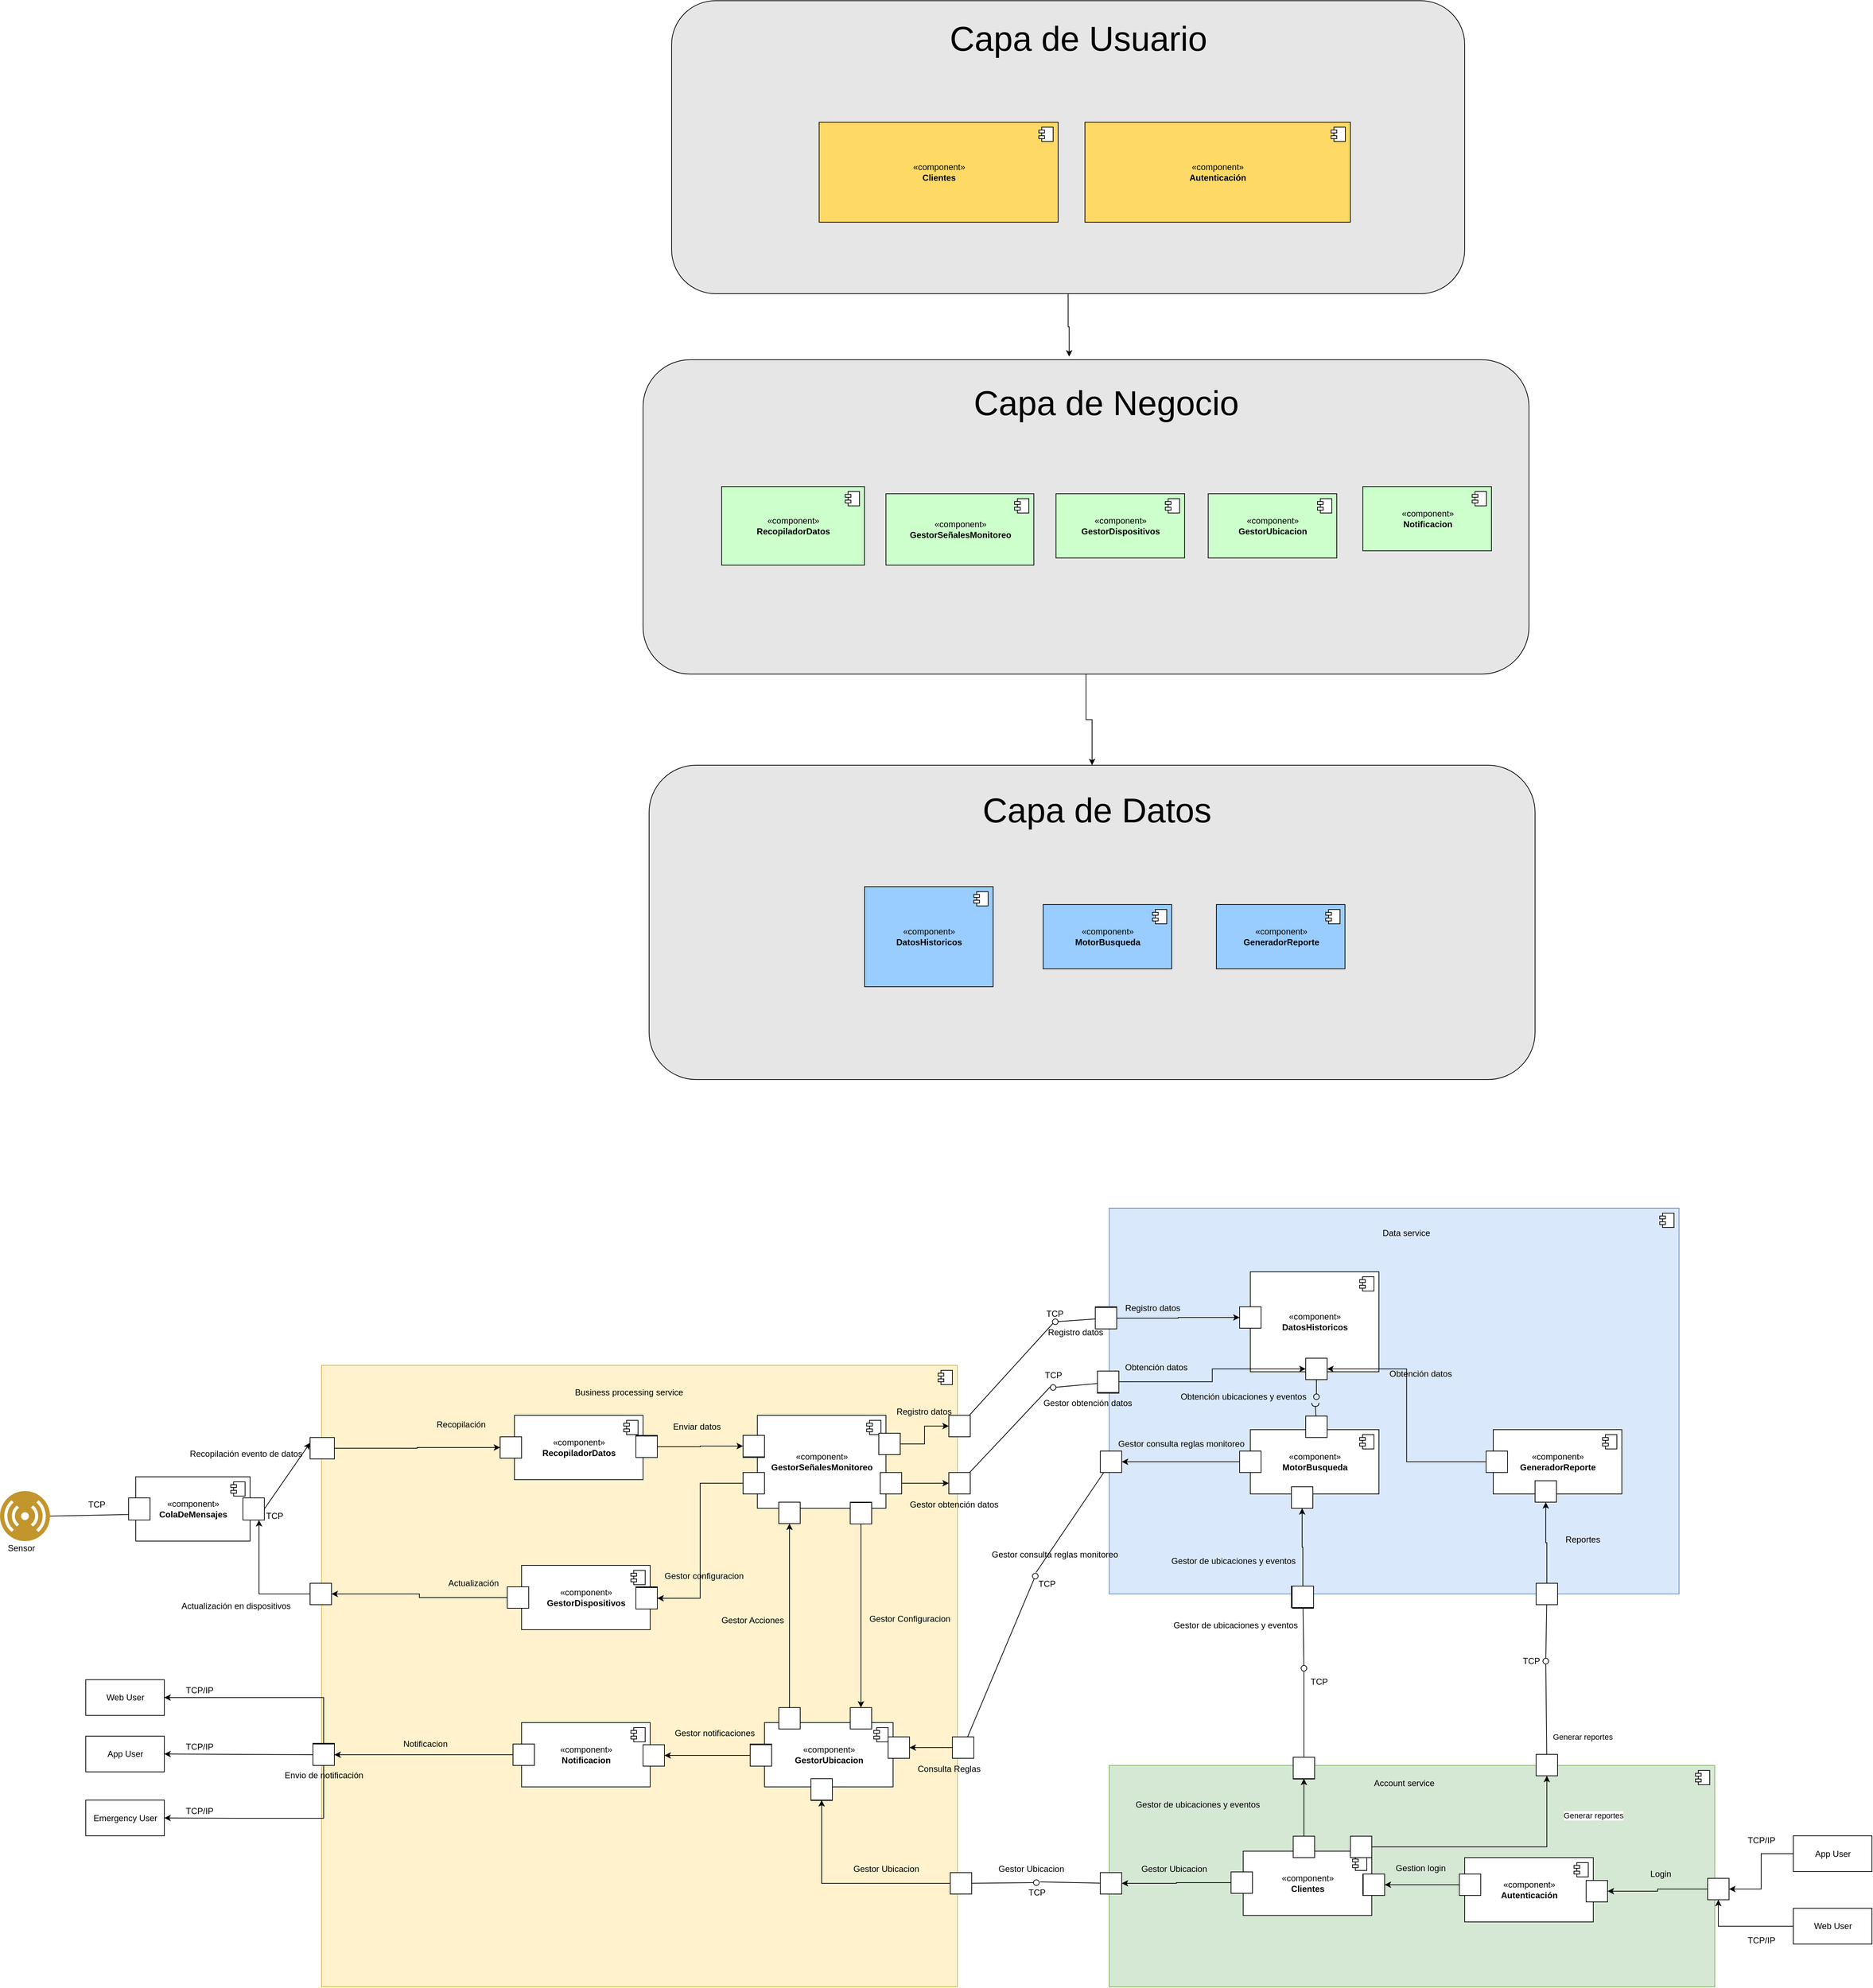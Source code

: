 <mxfile version="20.2.7" type="github"><diagram name="Page-1" id="5f0bae14-7c28-e335-631c-24af17079c00"><mxGraphModel dx="3708" dy="3966" grid="1" gridSize="10" guides="1" tooltips="1" connect="1" arrows="1" fold="1" page="1" pageScale="1" pageWidth="1100" pageHeight="850" background="none" math="0" shadow="0"><root><mxCell id="0"/><mxCell id="1" parent="0"/><mxCell id="_3enAfRf96Bm5nbUzgbu-139" value="" style="html=1;dropTarget=0;fillColor=#fff2cc;strokeColor=#d6b656;" parent="1" vertex="1"><mxGeometry x="-110" y="100" width="890" height="870" as="geometry"/></mxCell><mxCell id="_3enAfRf96Bm5nbUzgbu-140" value="" style="shape=module;jettyWidth=8;jettyHeight=4;" parent="_3enAfRf96Bm5nbUzgbu-139" vertex="1"><mxGeometry x="1" width="20" height="20" relative="1" as="geometry"><mxPoint x="-27" y="7" as="offset"/></mxGeometry></mxCell><mxCell id="_3enAfRf96Bm5nbUzgbu-137" value="" style="html=1;dropTarget=0;fillColor=#dae8fc;strokeColor=#6c8ebf;" parent="1" vertex="1"><mxGeometry x="992.5" y="-120" width="797.5" height="540" as="geometry"/></mxCell><mxCell id="_3enAfRf96Bm5nbUzgbu-138" value="" style="shape=module;jettyWidth=8;jettyHeight=4;" parent="_3enAfRf96Bm5nbUzgbu-137" vertex="1"><mxGeometry x="1" width="20" height="20" relative="1" as="geometry"><mxPoint x="-27" y="7" as="offset"/></mxGeometry></mxCell><mxCell id="_3enAfRf96Bm5nbUzgbu-135" value="" style="html=1;dropTarget=0;fillColor=#d5e8d4;strokeColor=#82b366;" parent="1" vertex="1"><mxGeometry x="992.5" y="660" width="847.5" height="310" as="geometry"/></mxCell><mxCell id="_3enAfRf96Bm5nbUzgbu-136" value="" style="shape=module;jettyWidth=8;jettyHeight=4;" parent="_3enAfRf96Bm5nbUzgbu-135" vertex="1"><mxGeometry x="1" width="20" height="20" relative="1" as="geometry"><mxPoint x="-27" y="7" as="offset"/></mxGeometry></mxCell><mxCell id="_3enAfRf96Bm5nbUzgbu-3" value="«component»&lt;br&gt;&lt;b&gt;RecopiladorDatos&lt;/b&gt;" style="html=1;dropTarget=0;" parent="1" vertex="1"><mxGeometry x="160" y="170" width="180" height="90" as="geometry"/></mxCell><mxCell id="_3enAfRf96Bm5nbUzgbu-4" value="" style="shape=module;jettyWidth=8;jettyHeight=4;" parent="_3enAfRf96Bm5nbUzgbu-3" vertex="1"><mxGeometry x="1" width="20" height="20" relative="1" as="geometry"><mxPoint x="-27" y="7" as="offset"/></mxGeometry></mxCell><mxCell id="_3enAfRf96Bm5nbUzgbu-13" value="«component»&lt;br&gt;&lt;b&gt;Clientes&lt;/b&gt;" style="html=1;dropTarget=0;" parent="1" vertex="1"><mxGeometry x="1180" y="780" width="180" height="90" as="geometry"/></mxCell><mxCell id="_3enAfRf96Bm5nbUzgbu-14" value="" style="shape=module;jettyWidth=8;jettyHeight=4;" parent="_3enAfRf96Bm5nbUzgbu-13" vertex="1"><mxGeometry x="1" width="20" height="20" relative="1" as="geometry"><mxPoint x="-27" y="7" as="offset"/></mxGeometry></mxCell><mxCell id="_3enAfRf96Bm5nbUzgbu-20" value="«component»&lt;br&gt;&lt;b&gt;GestorUbicacion&lt;br&gt;&lt;/b&gt;" style="html=1;dropTarget=0;" parent="1" vertex="1"><mxGeometry x="510" y="600" width="180" height="90" as="geometry"/></mxCell><mxCell id="_3enAfRf96Bm5nbUzgbu-21" value="" style="shape=module;jettyWidth=8;jettyHeight=4;" parent="_3enAfRf96Bm5nbUzgbu-20" vertex="1"><mxGeometry x="1" width="20" height="20" relative="1" as="geometry"><mxPoint x="-27" y="7" as="offset"/></mxGeometry></mxCell><mxCell id="_3enAfRf96Bm5nbUzgbu-51" value="" style="html=1;rounded=0;" parent="1" vertex="1"><mxGeometry x="140" y="200" width="30" height="30" as="geometry"/></mxCell><mxCell id="_3enAfRf96Bm5nbUzgbu-64" value="«component»&lt;br&gt;&lt;b&gt;Autenticación&lt;/b&gt;" style="html=1;dropTarget=0;" parent="1" vertex="1"><mxGeometry x="1490" y="789" width="180" height="90" as="geometry"/></mxCell><mxCell id="_3enAfRf96Bm5nbUzgbu-65" value="" style="shape=module;jettyWidth=8;jettyHeight=4;" parent="_3enAfRf96Bm5nbUzgbu-64" vertex="1"><mxGeometry x="1" width="20" height="20" relative="1" as="geometry"><mxPoint x="-27" y="7" as="offset"/></mxGeometry></mxCell><mxCell id="_3enAfRf96Bm5nbUzgbu-78" value="«component»&lt;br&gt;&lt;b&gt;Notificacion&lt;/b&gt;" style="html=1;dropTarget=0;" parent="1" vertex="1"><mxGeometry x="170" y="600" width="180" height="90" as="geometry"/></mxCell><mxCell id="_3enAfRf96Bm5nbUzgbu-79" value="" style="shape=module;jettyWidth=8;jettyHeight=4;" parent="_3enAfRf96Bm5nbUzgbu-78" vertex="1"><mxGeometry x="1" width="20" height="20" relative="1" as="geometry"><mxPoint x="-27" y="7" as="offset"/></mxGeometry></mxCell><mxCell id="_3enAfRf96Bm5nbUzgbu-84" value="«component»&lt;br&gt;&lt;b&gt;GestorSeñalesMonitoreo&lt;br&gt;&lt;/b&gt;" style="html=1;dropTarget=0;" parent="1" vertex="1"><mxGeometry x="500" y="170" width="180" height="130" as="geometry"/></mxCell><mxCell id="_3enAfRf96Bm5nbUzgbu-85" value="" style="shape=module;jettyWidth=8;jettyHeight=4;" parent="_3enAfRf96Bm5nbUzgbu-84" vertex="1"><mxGeometry x="1" width="20" height="20" relative="1" as="geometry"><mxPoint x="-27" y="7" as="offset"/></mxGeometry></mxCell><mxCell id="_3enAfRf96Bm5nbUzgbu-104" value="«component»&lt;br&gt;&lt;b&gt;GestorDispositivos&lt;/b&gt;" style="html=1;dropTarget=0;" parent="1" vertex="1"><mxGeometry x="170" y="380" width="180" height="90" as="geometry"/></mxCell><mxCell id="_3enAfRf96Bm5nbUzgbu-105" value="" style="shape=module;jettyWidth=8;jettyHeight=4;" parent="_3enAfRf96Bm5nbUzgbu-104" vertex="1"><mxGeometry x="1" width="20" height="20" relative="1" as="geometry"><mxPoint x="-27" y="7" as="offset"/></mxGeometry></mxCell><mxCell id="_3enAfRf96Bm5nbUzgbu-108" value="«component»&lt;br&gt;&lt;b&gt;MotorBusqueda&lt;/b&gt;" style="html=1;dropTarget=0;" parent="1" vertex="1"><mxGeometry x="1190" y="190" width="180" height="90" as="geometry"/></mxCell><mxCell id="_3enAfRf96Bm5nbUzgbu-109" value="" style="shape=module;jettyWidth=8;jettyHeight=4;" parent="_3enAfRf96Bm5nbUzgbu-108" vertex="1"><mxGeometry x="1" width="20" height="20" relative="1" as="geometry"><mxPoint x="-27" y="7" as="offset"/></mxGeometry></mxCell><mxCell id="_3enAfRf96Bm5nbUzgbu-118" value="«component»&lt;br&gt;&lt;b&gt;GeneradorReporte&lt;/b&gt;" style="html=1;dropTarget=0;" parent="1" vertex="1"><mxGeometry x="1530" y="190" width="180" height="90" as="geometry"/></mxCell><mxCell id="_3enAfRf96Bm5nbUzgbu-119" value="" style="shape=module;jettyWidth=8;jettyHeight=4;" parent="_3enAfRf96Bm5nbUzgbu-118" vertex="1"><mxGeometry x="1" width="20" height="20" relative="1" as="geometry"><mxPoint x="-27" y="7" as="offset"/></mxGeometry></mxCell><mxCell id="_3enAfRf96Bm5nbUzgbu-124" value="«component»&lt;br&gt;&lt;b&gt;DatosHistoricos&lt;br&gt;&lt;/b&gt;" style="html=1;dropTarget=0;" parent="1" vertex="1"><mxGeometry x="1190" y="-31" width="180" height="140" as="geometry"/></mxCell><mxCell id="_3enAfRf96Bm5nbUzgbu-125" value="" style="shape=module;jettyWidth=8;jettyHeight=4;" parent="_3enAfRf96Bm5nbUzgbu-124" vertex="1"><mxGeometry x="1" width="20" height="20" relative="1" as="geometry"><mxPoint x="-27" y="7" as="offset"/></mxGeometry></mxCell><mxCell id="_3enAfRf96Bm5nbUzgbu-201" value="" style="html=1;rounded=0;direction=east;flipV=0;" parent="1" vertex="1"><mxGeometry x="480" y="199" width="30" height="30" as="geometry"/></mxCell><mxCell id="_3enAfRf96Bm5nbUzgbu-207" value="" style="html=1;rounded=0;" parent="1" vertex="1"><mxGeometry x="330" y="198" width="30" height="30" as="geometry"/></mxCell><mxCell id="_3enAfRf96Bm5nbUzgbu-210" value="Enviar datos" style="text;html=1;align=center;verticalAlign=middle;resizable=0;points=[];autosize=1;strokeColor=none;fillColor=none;" parent="1" vertex="1"><mxGeometry x="370" y="171" width="90" height="30" as="geometry"/></mxCell><mxCell id="_3enAfRf96Bm5nbUzgbu-211" value="" style="html=1;rounded=0;" parent="1" vertex="1"><mxGeometry x="330" y="410" width="30" height="30" as="geometry"/></mxCell><mxCell id="_3enAfRf96Bm5nbUzgbu-214" value="Gestor configuracion" style="text;html=1;align=center;verticalAlign=middle;resizable=0;points=[];autosize=1;strokeColor=none;fillColor=none;" parent="1" vertex="1"><mxGeometry x="355" y="380" width="140" height="30" as="geometry"/></mxCell><mxCell id="_3enAfRf96Bm5nbUzgbu-216" value="" style="html=1;rounded=0;" parent="1" vertex="1"><mxGeometry x="340" y="631" width="30" height="30" as="geometry"/></mxCell><mxCell id="_3enAfRf96Bm5nbUzgbu-222" value="" style="html=1;rounded=0;" parent="1" vertex="1"><mxGeometry x="490" y="630" width="30" height="30" as="geometry"/></mxCell><mxCell id="_3enAfRf96Bm5nbUzgbu-225" value="Gestor notificaciones" style="text;html=1;align=center;verticalAlign=middle;resizable=0;points=[];autosize=1;strokeColor=none;fillColor=none;" parent="1" vertex="1"><mxGeometry x="370" y="600" width="140" height="30" as="geometry"/></mxCell><mxCell id="Oq8nC_Cm_WS5WITI_CBQ-44" style="edgeStyle=orthogonalEdgeStyle;rounded=0;orthogonalLoop=1;jettySize=auto;html=1;entryX=1;entryY=0.5;entryDx=0;entryDy=0;" parent="1" source="_3enAfRf96Bm5nbUzgbu-226" target="_3enAfRf96Bm5nbUzgbu-582" edge="1"><mxGeometry relative="1" as="geometry"/></mxCell><mxCell id="_3enAfRf96Bm5nbUzgbu-226" value="" style="html=1;rounded=0;" parent="1" vertex="1"><mxGeometry x="150" y="410" width="30" height="30" as="geometry"/></mxCell><mxCell id="Oq8nC_Cm_WS5WITI_CBQ-46" style="edgeStyle=orthogonalEdgeStyle;rounded=0;orthogonalLoop=1;jettySize=auto;html=1;entryX=1;entryY=0.5;entryDx=0;entryDy=0;" parent="1" source="_3enAfRf96Bm5nbUzgbu-229" target="_3enAfRf96Bm5nbUzgbu-608" edge="1"><mxGeometry relative="1" as="geometry"/></mxCell><mxCell id="_3enAfRf96Bm5nbUzgbu-229" value="" style="html=1;rounded=0;" parent="1" vertex="1"><mxGeometry x="158" y="630" width="30" height="30" as="geometry"/></mxCell><mxCell id="_3enAfRf96Bm5nbUzgbu-238" value="" style="html=1;rounded=0;" parent="1" vertex="1"><mxGeometry x="530" y="579" width="30" height="30" as="geometry"/></mxCell><mxCell id="_3enAfRf96Bm5nbUzgbu-247" value="" style="html=1;rounded=0;" parent="1" vertex="1"><mxGeometry x="530" y="291.5" width="30" height="30" as="geometry"/></mxCell><mxCell id="_3enAfRf96Bm5nbUzgbu-251" value="Gestor Acciones" style="text;html=1;align=center;verticalAlign=middle;resizable=0;points=[];autosize=1;strokeColor=none;fillColor=none;" parent="1" vertex="1"><mxGeometry x="437.5" y="442" width="110" height="30" as="geometry"/></mxCell><mxCell id="_3enAfRf96Bm5nbUzgbu-255" value="" style="html=1;rounded=0;direction=east;flipV=0;" parent="1" vertex="1"><mxGeometry x="630" y="291.5" width="30" height="30" as="geometry"/></mxCell><mxCell id="_3enAfRf96Bm5nbUzgbu-261" value="" style="html=1;rounded=0;" parent="1" vertex="1"><mxGeometry x="630" y="579" width="30" height="30" as="geometry"/></mxCell><mxCell id="_3enAfRf96Bm5nbUzgbu-264" value="Gestor Configuracion" style="text;html=1;align=center;verticalAlign=middle;resizable=0;points=[];autosize=1;strokeColor=none;fillColor=none;" parent="1" vertex="1"><mxGeometry x="643" y="440" width="140" height="30" as="geometry"/></mxCell><mxCell id="_3enAfRf96Bm5nbUzgbu-265" value="" style="html=1;rounded=0;direction=east;flipV=0;" parent="1" vertex="1"><mxGeometry x="480" y="250" width="30" height="30" as="geometry"/></mxCell><mxCell id="_3enAfRf96Bm5nbUzgbu-270" value="" style="html=1;rounded=0;" parent="1" vertex="1"><mxGeometry x="980" y="810" width="30" height="30" as="geometry"/></mxCell><mxCell id="_3enAfRf96Bm5nbUzgbu-280" value="" style="html=1;rounded=0;direction=east;flipV=0;" parent="1" vertex="1"><mxGeometry x="770" y="810" width="30" height="30" as="geometry"/></mxCell><mxCell id="_3enAfRf96Bm5nbUzgbu-284" value="Gestor Ubicacion" style="text;html=1;align=center;verticalAlign=middle;resizable=0;points=[];autosize=1;strokeColor=none;fillColor=none;" parent="1" vertex="1"><mxGeometry x="822.5" y="790" width="120" height="30" as="geometry"/></mxCell><mxCell id="_3enAfRf96Bm5nbUzgbu-285" value="" style="html=1;rounded=0;direction=east;flipV=0;" parent="1" vertex="1"><mxGeometry x="575" y="679" width="30" height="30" as="geometry"/></mxCell><mxCell id="_3enAfRf96Bm5nbUzgbu-291" value="Gestor Ubicacion" style="text;html=1;align=center;verticalAlign=middle;resizable=0;points=[];autosize=1;strokeColor=none;fillColor=none;" parent="1" vertex="1"><mxGeometry x="620" y="790" width="120" height="30" as="geometry"/></mxCell><mxCell id="_3enAfRf96Bm5nbUzgbu-299" value="Gestor Ubicacion" style="text;html=1;align=center;verticalAlign=middle;resizable=0;points=[];autosize=1;strokeColor=none;fillColor=none;" parent="1" vertex="1"><mxGeometry x="1022.5" y="790" width="120" height="30" as="geometry"/></mxCell><mxCell id="_3enAfRf96Bm5nbUzgbu-318" value="" style="html=1;rounded=0;" parent="1" vertex="1"><mxGeometry x="1347.5" y="812" width="30" height="30" as="geometry"/></mxCell><mxCell id="_3enAfRf96Bm5nbUzgbu-321" value="Gestion login" style="text;html=1;align=center;verticalAlign=middle;resizable=0;points=[];autosize=1;strokeColor=none;fillColor=none;" parent="1" vertex="1"><mxGeometry x="1382.5" y="789" width="90" height="30" as="geometry"/></mxCell><mxCell id="_3enAfRf96Bm5nbUzgbu-323" value="" style="html=1;rounded=0;" parent="1" vertex="1"><mxGeometry x="1250" y="648.5" width="30" height="30" as="geometry"/></mxCell><mxCell id="_3enAfRf96Bm5nbUzgbu-329" value="" style="html=1;rounded=0;direction=east;flipV=0;" parent="1" vertex="1"><mxGeometry x="1248.5" y="409" width="30" height="30" as="geometry"/></mxCell><mxCell id="_3enAfRf96Bm5nbUzgbu-332" value="Gestor de ubicaciones y eventos" style="text;html=1;align=center;verticalAlign=middle;resizable=0;points=[];autosize=1;strokeColor=none;fillColor=none;" parent="1" vertex="1"><mxGeometry x="1069" y="449" width="200" height="30" as="geometry"/></mxCell><mxCell id="_3enAfRf96Bm5nbUzgbu-336" value="" style="html=1;rounded=0;direction=east;flipV=0;" parent="1" vertex="1"><mxGeometry x="1250" y="649" width="30" height="30" as="geometry"/></mxCell><mxCell id="_3enAfRf96Bm5nbUzgbu-339" value="" style="html=1;rounded=0;" parent="1" vertex="1"><mxGeometry x="1250" y="759" width="30" height="30" as="geometry"/></mxCell><mxCell id="_3enAfRf96Bm5nbUzgbu-342" value="Gestor de ubicaciones y eventos" style="text;html=1;align=center;verticalAlign=middle;resizable=0;points=[];autosize=1;strokeColor=none;fillColor=none;" parent="1" vertex="1"><mxGeometry x="1015.5" y="700" width="200" height="30" as="geometry"/></mxCell><mxCell id="_3enAfRf96Bm5nbUzgbu-344" value="" style="html=1;rounded=0;direction=east;flipV=0;" parent="1" vertex="1"><mxGeometry x="1247.5" y="270" width="30" height="30" as="geometry"/></mxCell><mxCell id="_3enAfRf96Bm5nbUzgbu-347" value="" style="html=1;rounded=0;" parent="1" vertex="1"><mxGeometry x="1247.5" y="409" width="30" height="30" as="geometry"/></mxCell><mxCell id="_3enAfRf96Bm5nbUzgbu-350" value="Gestor de ubicaciones y eventos" style="text;html=1;align=center;verticalAlign=middle;resizable=0;points=[];autosize=1;strokeColor=none;fillColor=none;" parent="1" vertex="1"><mxGeometry x="1066" y="359" width="200" height="30" as="geometry"/></mxCell><mxCell id="_3enAfRf96Bm5nbUzgbu-351" value="Gestor consulta reglas monitoreo" style="text;html=1;align=center;verticalAlign=middle;resizable=0;points=[];autosize=1;strokeColor=none;fillColor=none;" parent="1" vertex="1"><mxGeometry x="992.5" y="195" width="200" height="30" as="geometry"/></mxCell><mxCell id="Oq8nC_Cm_WS5WITI_CBQ-82" style="edgeStyle=orthogonalEdgeStyle;rounded=0;orthogonalLoop=1;jettySize=auto;html=1;entryX=1;entryY=0.5;entryDx=0;entryDy=0;" parent="1" source="_3enAfRf96Bm5nbUzgbu-352" target="_3enAfRf96Bm5nbUzgbu-362" edge="1"><mxGeometry relative="1" as="geometry"/></mxCell><mxCell id="_3enAfRf96Bm5nbUzgbu-352" value="" style="html=1;rounded=0;direction=east;flipV=0;" parent="1" vertex="1"><mxGeometry x="1175" y="220" width="30" height="30" as="geometry"/></mxCell><mxCell id="_3enAfRf96Bm5nbUzgbu-355" value="" style="html=1;rounded=0;" parent="1" vertex="1"><mxGeometry x="980" y="220" width="30" height="30" as="geometry"/></mxCell><mxCell id="_3enAfRf96Bm5nbUzgbu-359" value="" style="html=1;rounded=0;" parent="1" vertex="1"><mxGeometry x="773" y="620" width="30" height="30" as="geometry"/></mxCell><mxCell id="_3enAfRf96Bm5nbUzgbu-360" value="" style="endArrow=none;html=1;rounded=0;align=center;verticalAlign=top;endFill=0;labelBackgroundColor=none;endSize=2;" parent="1" source="_3enAfRf96Bm5nbUzgbu-359" target="_3enAfRf96Bm5nbUzgbu-361" edge="1"><mxGeometry relative="1" as="geometry"/></mxCell><mxCell id="_3enAfRf96Bm5nbUzgbu-361" value="" style="ellipse;html=1;fontSize=11;align=center;fillColor=none;points=[];aspect=fixed;resizable=0;verticalAlign=bottom;labelPosition=center;verticalLabelPosition=top;flipH=1;" parent="1" vertex="1"><mxGeometry x="885" y="391" width="8" height="8" as="geometry"/></mxCell><mxCell id="_3enAfRf96Bm5nbUzgbu-362" value="" style="html=1;rounded=0;direction=east;flipV=0;" parent="1" vertex="1"><mxGeometry x="980" y="220" width="30" height="30" as="geometry"/></mxCell><mxCell id="_3enAfRf96Bm5nbUzgbu-363" value="" style="endArrow=none;html=1;rounded=0;align=center;verticalAlign=top;endFill=0;labelBackgroundColor=none;endSize=2;" parent="1" source="_3enAfRf96Bm5nbUzgbu-362" edge="1"><mxGeometry relative="1" as="geometry"><mxPoint x="890" y="390" as="targetPoint"/></mxGeometry></mxCell><mxCell id="_3enAfRf96Bm5nbUzgbu-365" value="Gestor consulta reglas monitoreo" style="text;html=1;align=center;verticalAlign=middle;resizable=0;points=[];autosize=1;strokeColor=none;fillColor=none;" parent="1" vertex="1"><mxGeometry x="815.5" y="350" width="200" height="30" as="geometry"/></mxCell><mxCell id="_3enAfRf96Bm5nbUzgbu-366" value="" style="html=1;rounded=0;" parent="1" vertex="1"><mxGeometry x="683" y="620" width="30" height="30" as="geometry"/></mxCell><mxCell id="Oq8nC_Cm_WS5WITI_CBQ-83" style="edgeStyle=orthogonalEdgeStyle;rounded=0;orthogonalLoop=1;jettySize=auto;html=1;entryX=1;entryY=0.5;entryDx=0;entryDy=0;" parent="1" source="_3enAfRf96Bm5nbUzgbu-369" target="_3enAfRf96Bm5nbUzgbu-366" edge="1"><mxGeometry relative="1" as="geometry"/></mxCell><mxCell id="_3enAfRf96Bm5nbUzgbu-369" value="" style="html=1;rounded=0;direction=east;flipV=0;" parent="1" vertex="1"><mxGeometry x="773" y="620" width="30" height="30" as="geometry"/></mxCell><mxCell id="_3enAfRf96Bm5nbUzgbu-372" value="Consulta Reglas" style="text;html=1;align=center;verticalAlign=middle;resizable=0;points=[];autosize=1;strokeColor=none;fillColor=none;" parent="1" vertex="1"><mxGeometry x="713" y="650" width="110" height="30" as="geometry"/></mxCell><mxCell id="_3enAfRf96Bm5nbUzgbu-374" value="" style="html=1;rounded=0;direction=east;flipV=0;" parent="1" vertex="1"><mxGeometry x="1175" y="18" width="30" height="30" as="geometry"/></mxCell><mxCell id="_3enAfRf96Bm5nbUzgbu-377" value="" style="html=1;rounded=0;" parent="1" vertex="1"><mxGeometry x="973" y="18" width="30" height="30" as="geometry"/></mxCell><mxCell id="_3enAfRf96Bm5nbUzgbu-383" value="" style="html=1;rounded=0;direction=east;flipV=0;" parent="1" vertex="1"><mxGeometry x="973" y="19" width="30" height="30" as="geometry"/></mxCell><mxCell id="_3enAfRf96Bm5nbUzgbu-395" value="" style="html=1;rounded=0;" parent="1" vertex="1"><mxGeometry x="768" y="250" width="30" height="30" as="geometry"/></mxCell><mxCell id="_3enAfRf96Bm5nbUzgbu-396" value="" style="html=1;rounded=0;" parent="1" vertex="1"><mxGeometry x="672" y="250" width="30" height="30" as="geometry"/></mxCell><mxCell id="_3enAfRf96Bm5nbUzgbu-399" value="" style="html=1;rounded=0;direction=east;flipV=0;" parent="1" vertex="1"><mxGeometry x="768" y="250" width="30" height="30" as="geometry"/></mxCell><mxCell id="_3enAfRf96Bm5nbUzgbu-404" value="" style="html=1;rounded=0;direction=east;flipV=0;" parent="1" vertex="1"><mxGeometry x="976" y="108" width="30" height="30" as="geometry"/></mxCell><mxCell id="_3enAfRf96Bm5nbUzgbu-408" value="" style="html=1;rounded=0;" parent="1" vertex="1"><mxGeometry x="768" y="250" width="30" height="30" as="geometry"/></mxCell><mxCell id="_3enAfRf96Bm5nbUzgbu-411" value="" style="html=1;rounded=0;" parent="1" vertex="1"><mxGeometry x="976" y="109" width="30" height="30" as="geometry"/></mxCell><mxCell id="_3enAfRf96Bm5nbUzgbu-414" value="" style="html=1;rounded=0;direction=east;flipV=0;" parent="1" vertex="1"><mxGeometry x="1267.5" y="90" width="30" height="30" as="geometry"/></mxCell><mxCell id="_3enAfRf96Bm5nbUzgbu-418" value="Registro datos" style="text;html=1;align=center;verticalAlign=middle;resizable=0;points=[];autosize=1;strokeColor=none;fillColor=none;" parent="1" vertex="1"><mxGeometry x="1003" y="5" width="100" height="30" as="geometry"/></mxCell><mxCell id="_3enAfRf96Bm5nbUzgbu-419" value="Registro datos" style="text;html=1;align=center;verticalAlign=middle;resizable=0;points=[];autosize=1;strokeColor=none;fillColor=none;" parent="1" vertex="1"><mxGeometry x="894.5" y="39" width="100" height="30" as="geometry"/></mxCell><mxCell id="_3enAfRf96Bm5nbUzgbu-420" value="Registro datos" style="text;html=1;align=center;verticalAlign=middle;resizable=0;points=[];autosize=1;strokeColor=none;fillColor=none;" parent="1" vertex="1"><mxGeometry x="683" y="150" width="100" height="30" as="geometry"/></mxCell><mxCell id="_3enAfRf96Bm5nbUzgbu-421" value="Gestor obtención datos" style="text;html=1;align=center;verticalAlign=middle;resizable=0;points=[];autosize=1;strokeColor=none;fillColor=none;" parent="1" vertex="1"><mxGeometry x="886.5" y="138" width="150" height="30" as="geometry"/></mxCell><mxCell id="_3enAfRf96Bm5nbUzgbu-422" value="Obtención datos" style="text;html=1;align=center;verticalAlign=middle;resizable=0;points=[];autosize=1;strokeColor=none;fillColor=none;" parent="1" vertex="1"><mxGeometry x="1003" y="88" width="110" height="30" as="geometry"/></mxCell><mxCell id="_3enAfRf96Bm5nbUzgbu-423" value="Gestor obtención datos" style="text;html=1;align=center;verticalAlign=middle;resizable=0;points=[];autosize=1;strokeColor=none;fillColor=none;" parent="1" vertex="1"><mxGeometry x="700" y="280" width="150" height="30" as="geometry"/></mxCell><mxCell id="_3enAfRf96Bm5nbUzgbu-426" value="" style="html=1;rounded=0;" parent="1" vertex="1"><mxGeometry x="1267.5" y="90" width="30" height="30" as="geometry"/></mxCell><mxCell id="Oq8nC_Cm_WS5WITI_CBQ-90" style="edgeStyle=orthogonalEdgeStyle;rounded=0;orthogonalLoop=1;jettySize=auto;html=1;entryX=1;entryY=0.5;entryDx=0;entryDy=0;" parent="1" source="_3enAfRf96Bm5nbUzgbu-429" target="DgBIEgoMz3yJBFawCDEr-4" edge="1"><mxGeometry relative="1" as="geometry"/></mxCell><mxCell id="_3enAfRf96Bm5nbUzgbu-429" value="" style="html=1;rounded=0;" parent="1" vertex="1"><mxGeometry x="1520" y="220" width="30" height="30" as="geometry"/></mxCell><mxCell id="_3enAfRf96Bm5nbUzgbu-432" value="Obtención datos" style="text;html=1;align=center;verticalAlign=middle;resizable=0;points=[];autosize=1;strokeColor=none;fillColor=none;" parent="1" vertex="1"><mxGeometry x="1372.5" y="97" width="110" height="30" as="geometry"/></mxCell><mxCell id="_3enAfRf96Bm5nbUzgbu-433" value="Generar reportes" style="edgeLabel;html=1;align=center;verticalAlign=middle;resizable=0;points=[];" parent="1" vertex="1" connectable="0"><mxGeometry x="1655" y="620" as="geometry"/></mxCell><mxCell id="Oq8nC_Cm_WS5WITI_CBQ-87" style="edgeStyle=orthogonalEdgeStyle;rounded=0;orthogonalLoop=1;jettySize=auto;html=1;" parent="1" source="_3enAfRf96Bm5nbUzgbu-440" target="_3enAfRf96Bm5nbUzgbu-452" edge="1"><mxGeometry relative="1" as="geometry"/></mxCell><mxCell id="_3enAfRf96Bm5nbUzgbu-440" value="" style="html=1;rounded=0;" parent="1" vertex="1"><mxGeometry x="672" y="250" width="30" height="30" as="geometry"/></mxCell><mxCell id="_3enAfRf96Bm5nbUzgbu-443" value="" style="html=1;rounded=0;" parent="1" vertex="1"><mxGeometry x="768" y="250" width="30" height="30" as="geometry"/></mxCell><mxCell id="Oq8nC_Cm_WS5WITI_CBQ-86" style="edgeStyle=orthogonalEdgeStyle;rounded=0;orthogonalLoop=1;jettySize=auto;html=1;" parent="1" source="_3enAfRf96Bm5nbUzgbu-446" target="_3enAfRf96Bm5nbUzgbu-455" edge="1"><mxGeometry relative="1" as="geometry"/></mxCell><mxCell id="_3enAfRf96Bm5nbUzgbu-446" value="" style="html=1;rounded=0;" parent="1" vertex="1"><mxGeometry x="670" y="195" width="30" height="30" as="geometry"/></mxCell><mxCell id="_3enAfRf96Bm5nbUzgbu-449" value="" style="html=1;rounded=0;" parent="1" vertex="1"><mxGeometry x="768" y="170" width="30" height="30" as="geometry"/></mxCell><mxCell id="_3enAfRf96Bm5nbUzgbu-452" value="" style="html=1;rounded=0;" parent="1" vertex="1"><mxGeometry x="768" y="250" width="30" height="30" as="geometry"/></mxCell><mxCell id="_3enAfRf96Bm5nbUzgbu-453" value="" style="endArrow=none;html=1;rounded=0;align=center;verticalAlign=top;endFill=0;labelBackgroundColor=none;endSize=2;entryX=1;entryY=0.375;entryDx=0;entryDy=0;entryPerimeter=0;" parent="1" source="_3enAfRf96Bm5nbUzgbu-452" target="_3enAfRf96Bm5nbUzgbu-460" edge="1"><mxGeometry relative="1" as="geometry"><mxPoint x="900" y="134.782" as="targetPoint"/></mxGeometry></mxCell><mxCell id="_3enAfRf96Bm5nbUzgbu-455" value="" style="html=1;rounded=0;" parent="1" vertex="1"><mxGeometry x="768" y="170" width="30" height="30" as="geometry"/></mxCell><mxCell id="_3enAfRf96Bm5nbUzgbu-456" value="" style="endArrow=none;html=1;rounded=0;align=center;verticalAlign=top;endFill=0;labelBackgroundColor=none;endSize=2;entryX=0.875;entryY=0.751;entryDx=0;entryDy=0;entryPerimeter=0;" parent="1" source="_3enAfRf96Bm5nbUzgbu-455" target="_3enAfRf96Bm5nbUzgbu-463" edge="1"><mxGeometry relative="1" as="geometry"><mxPoint x="905" y="41.932" as="targetPoint"/></mxGeometry></mxCell><mxCell id="_3enAfRf96Bm5nbUzgbu-458" value="" style="html=1;rounded=0;" parent="1" vertex="1"><mxGeometry x="976" y="109" width="30" height="30" as="geometry"/></mxCell><mxCell id="_3enAfRf96Bm5nbUzgbu-459" value="" style="endArrow=none;html=1;rounded=0;align=center;verticalAlign=top;endFill=0;labelBackgroundColor=none;endSize=2;" parent="1" source="_3enAfRf96Bm5nbUzgbu-458" target="_3enAfRf96Bm5nbUzgbu-460" edge="1"><mxGeometry relative="1" as="geometry"/></mxCell><mxCell id="_3enAfRf96Bm5nbUzgbu-460" value="" style="ellipse;html=1;fontSize=11;align=center;fillColor=none;points=[];aspect=fixed;resizable=0;verticalAlign=bottom;labelPosition=center;verticalLabelPosition=top;flipH=1;" parent="1" vertex="1"><mxGeometry x="910" y="127" width="8" height="8" as="geometry"/></mxCell><mxCell id="_3enAfRf96Bm5nbUzgbu-461" value="" style="html=1;rounded=0;" parent="1" vertex="1"><mxGeometry x="973" y="19" width="30" height="30" as="geometry"/></mxCell><mxCell id="_3enAfRf96Bm5nbUzgbu-462" value="" style="endArrow=none;html=1;rounded=0;align=center;verticalAlign=top;endFill=0;labelBackgroundColor=none;endSize=2;" parent="1" source="_3enAfRf96Bm5nbUzgbu-461" target="_3enAfRf96Bm5nbUzgbu-463" edge="1"><mxGeometry relative="1" as="geometry"/></mxCell><mxCell id="_3enAfRf96Bm5nbUzgbu-463" value="" style="ellipse;html=1;fontSize=11;align=center;fillColor=none;points=[];aspect=fixed;resizable=0;verticalAlign=bottom;labelPosition=center;verticalLabelPosition=top;flipH=1;" parent="1" vertex="1"><mxGeometry x="913" y="35" width="8" height="8" as="geometry"/></mxCell><mxCell id="Oq8nC_Cm_WS5WITI_CBQ-89" style="edgeStyle=orthogonalEdgeStyle;rounded=0;orthogonalLoop=1;jettySize=auto;html=1;entryX=0;entryY=0.5;entryDx=0;entryDy=0;" parent="1" source="_3enAfRf96Bm5nbUzgbu-466" target="_3enAfRf96Bm5nbUzgbu-472" edge="1"><mxGeometry relative="1" as="geometry"/></mxCell><mxCell id="_3enAfRf96Bm5nbUzgbu-466" value="" style="html=1;rounded=0;" parent="1" vertex="1"><mxGeometry x="973" y="19" width="30" height="30" as="geometry"/></mxCell><mxCell id="Oq8nC_Cm_WS5WITI_CBQ-88" style="edgeStyle=orthogonalEdgeStyle;rounded=0;orthogonalLoop=1;jettySize=auto;html=1;" parent="1" source="_3enAfRf96Bm5nbUzgbu-469" target="DgBIEgoMz3yJBFawCDEr-4" edge="1"><mxGeometry relative="1" as="geometry"/></mxCell><mxCell id="_3enAfRf96Bm5nbUzgbu-469" value="" style="html=1;rounded=0;" parent="1" vertex="1"><mxGeometry x="976" y="108" width="30" height="30" as="geometry"/></mxCell><mxCell id="_3enAfRf96Bm5nbUzgbu-472" value="" style="html=1;rounded=0;" parent="1" vertex="1"><mxGeometry x="1175" y="18" width="30" height="30" as="geometry"/></mxCell><mxCell id="_3enAfRf96Bm5nbUzgbu-475" value="" style="html=1;rounded=0;" parent="1" vertex="1"><mxGeometry x="1267.5" y="90" width="30" height="30" as="geometry"/></mxCell><mxCell id="Oq8nC_Cm_WS5WITI_CBQ-91" style="edgeStyle=orthogonalEdgeStyle;rounded=0;orthogonalLoop=1;jettySize=auto;html=1;entryX=1;entryY=0.5;entryDx=0;entryDy=0;" parent="1" source="_3enAfRf96Bm5nbUzgbu-478" target="_3enAfRf96Bm5nbUzgbu-487" edge="1"><mxGeometry relative="1" as="geometry"/></mxCell><mxCell id="_3enAfRf96Bm5nbUzgbu-478" value="" style="html=1;rounded=0;direction=east;flipV=0;" parent="1" vertex="1"><mxGeometry x="1163" y="809" width="30" height="30" as="geometry"/></mxCell><mxCell id="_3enAfRf96Bm5nbUzgbu-481" value="" style="html=1;rounded=0;" parent="1" vertex="1"><mxGeometry x="980" y="810" width="30" height="30" as="geometry"/></mxCell><mxCell id="_3enAfRf96Bm5nbUzgbu-484" value="" style="html=1;rounded=0;" parent="1" vertex="1"><mxGeometry x="770" y="810" width="30" height="30" as="geometry"/></mxCell><mxCell id="_3enAfRf96Bm5nbUzgbu-485" value="" style="endArrow=none;html=1;rounded=0;align=center;verticalAlign=top;endFill=0;labelBackgroundColor=none;endSize=2;" parent="1" source="_3enAfRf96Bm5nbUzgbu-484" target="_3enAfRf96Bm5nbUzgbu-486" edge="1"><mxGeometry relative="1" as="geometry"/></mxCell><mxCell id="_3enAfRf96Bm5nbUzgbu-486" value="" style="ellipse;html=1;fontSize=11;align=center;fillColor=none;points=[];aspect=fixed;resizable=0;verticalAlign=bottom;labelPosition=center;verticalLabelPosition=top;flipH=1;" parent="1" vertex="1"><mxGeometry x="886.5" y="820" width="8" height="8" as="geometry"/></mxCell><mxCell id="_3enAfRf96Bm5nbUzgbu-487" value="" style="html=1;rounded=0;direction=east;flipV=0;" parent="1" vertex="1"><mxGeometry x="980" y="810" width="30" height="30" as="geometry"/></mxCell><mxCell id="_3enAfRf96Bm5nbUzgbu-488" value="" style="endArrow=none;html=1;rounded=0;align=center;verticalAlign=top;endFill=0;labelBackgroundColor=none;endSize=2;entryX=0.612;entryY=1.1;entryDx=0;entryDy=0;entryPerimeter=0;" parent="1" source="_3enAfRf96Bm5nbUzgbu-487" target="_3enAfRf96Bm5nbUzgbu-284" edge="1"><mxGeometry relative="1" as="geometry"><mxPoint x="886.5" y="826.955" as="targetPoint"/></mxGeometry></mxCell><mxCell id="Oq8nC_Cm_WS5WITI_CBQ-77" style="edgeStyle=orthogonalEdgeStyle;rounded=0;orthogonalLoop=1;jettySize=auto;html=1;entryX=0.5;entryY=1;entryDx=0;entryDy=0;" parent="1" source="_3enAfRf96Bm5nbUzgbu-490" target="_3enAfRf96Bm5nbUzgbu-493" edge="1"><mxGeometry relative="1" as="geometry"/></mxCell><mxCell id="_3enAfRf96Bm5nbUzgbu-490" value="" style="html=1;rounded=0;direction=east;flipV=0;" parent="1" vertex="1"><mxGeometry x="770" y="810" width="30" height="30" as="geometry"/></mxCell><mxCell id="_3enAfRf96Bm5nbUzgbu-493" value="" style="html=1;rounded=0;" parent="1" vertex="1"><mxGeometry x="575" y="678.5" width="30" height="30" as="geometry"/></mxCell><mxCell id="Oq8nC_Cm_WS5WITI_CBQ-78" style="edgeStyle=orthogonalEdgeStyle;rounded=0;orthogonalLoop=1;jettySize=auto;html=1;entryX=0.5;entryY=1;entryDx=0;entryDy=0;" parent="1" source="_3enAfRf96Bm5nbUzgbu-496" target="_3enAfRf96Bm5nbUzgbu-508" edge="1"><mxGeometry relative="1" as="geometry"/></mxCell><mxCell id="_3enAfRf96Bm5nbUzgbu-496" value="" style="html=1;rounded=0;" parent="1" vertex="1"><mxGeometry x="1250" y="759" width="30" height="30" as="geometry"/></mxCell><mxCell id="_3enAfRf96Bm5nbUzgbu-499" value="" style="html=1;rounded=0;" parent="1" vertex="1"><mxGeometry x="1250" y="648.5" width="30" height="30" as="geometry"/></mxCell><mxCell id="_3enAfRf96Bm5nbUzgbu-502" value="" style="html=1;rounded=0;" parent="1" vertex="1"><mxGeometry x="1248.5" y="410" width="30" height="30" as="geometry"/></mxCell><mxCell id="_3enAfRf96Bm5nbUzgbu-503" value="" style="endArrow=none;html=1;rounded=0;align=center;verticalAlign=top;endFill=0;labelBackgroundColor=none;endSize=2;" parent="1" source="_3enAfRf96Bm5nbUzgbu-502" target="_3enAfRf96Bm5nbUzgbu-504" edge="1"><mxGeometry relative="1" as="geometry"/></mxCell><mxCell id="_3enAfRf96Bm5nbUzgbu-504" value="" style="ellipse;html=1;fontSize=11;align=center;fillColor=none;points=[];aspect=fixed;resizable=0;verticalAlign=bottom;labelPosition=center;verticalLabelPosition=top;flipH=1;" parent="1" vertex="1"><mxGeometry x="1261" y="520" width="8" height="8" as="geometry"/></mxCell><mxCell id="_3enAfRf96Bm5nbUzgbu-508" value="" style="html=1;rounded=0;" parent="1" vertex="1"><mxGeometry x="1250" y="648.5" width="30" height="30" as="geometry"/></mxCell><mxCell id="_3enAfRf96Bm5nbUzgbu-509" value="" style="endArrow=none;html=1;rounded=0;align=center;verticalAlign=top;endFill=0;labelBackgroundColor=none;endSize=2;" parent="1" source="_3enAfRf96Bm5nbUzgbu-508" target="_3enAfRf96Bm5nbUzgbu-504" edge="1"><mxGeometry relative="1" as="geometry"><mxPoint x="1265" y="537.5" as="targetPoint"/></mxGeometry></mxCell><mxCell id="Oq8nC_Cm_WS5WITI_CBQ-81" style="edgeStyle=orthogonalEdgeStyle;rounded=0;orthogonalLoop=1;jettySize=auto;html=1;entryX=0.5;entryY=1;entryDx=0;entryDy=0;" parent="1" source="_3enAfRf96Bm5nbUzgbu-511" target="_3enAfRf96Bm5nbUzgbu-514" edge="1"><mxGeometry relative="1" as="geometry"/></mxCell><mxCell id="_3enAfRf96Bm5nbUzgbu-511" value="" style="html=1;rounded=0;" parent="1" vertex="1"><mxGeometry x="1248.5" y="409" width="30" height="30" as="geometry"/></mxCell><mxCell id="_3enAfRf96Bm5nbUzgbu-514" value="" style="html=1;rounded=0;" parent="1" vertex="1"><mxGeometry x="1247.5" y="270" width="30" height="30" as="geometry"/></mxCell><mxCell id="_3enAfRf96Bm5nbUzgbu-517" value="" style="html=1;rounded=0;" parent="1" vertex="1"><mxGeometry x="1347.5" y="812" width="30" height="30" as="geometry"/></mxCell><mxCell id="_3enAfRf96Bm5nbUzgbu-520" value="" style="html=1;rounded=0;" parent="1" vertex="1"><mxGeometry x="1482.5" y="812" width="30" height="30" as="geometry"/></mxCell><mxCell id="_3enAfRf96Bm5nbUzgbu-523" value="" style="html=1;rounded=0;direction=east;flipV=0;" parent="1" vertex="1"><mxGeometry x="530" y="291.5" width="30" height="30" as="geometry"/></mxCell><mxCell id="Oq8nC_Cm_WS5WITI_CBQ-75" style="edgeStyle=orthogonalEdgeStyle;rounded=0;orthogonalLoop=1;jettySize=auto;html=1;" parent="1" source="_3enAfRf96Bm5nbUzgbu-526" target="_3enAfRf96Bm5nbUzgbu-523" edge="1"><mxGeometry relative="1" as="geometry"/></mxCell><mxCell id="_3enAfRf96Bm5nbUzgbu-526" value="" style="html=1;rounded=0;" parent="1" vertex="1"><mxGeometry x="530" y="579" width="30" height="30" as="geometry"/></mxCell><mxCell id="_3enAfRf96Bm5nbUzgbu-532" value="" style="html=1;rounded=0;" parent="1" vertex="1"><mxGeometry x="630" y="579" width="30" height="30" as="geometry"/></mxCell><mxCell id="Oq8nC_Cm_WS5WITI_CBQ-76" style="edgeStyle=orthogonalEdgeStyle;rounded=0;orthogonalLoop=1;jettySize=auto;html=1;" parent="1" source="_3enAfRf96Bm5nbUzgbu-535" target="_3enAfRf96Bm5nbUzgbu-532" edge="1"><mxGeometry relative="1" as="geometry"/></mxCell><mxCell id="_3enAfRf96Bm5nbUzgbu-535" value="" style="html=1;rounded=0;" parent="1" vertex="1"><mxGeometry x="630" y="292" width="30" height="30" as="geometry"/></mxCell><mxCell id="Oq8nC_Cm_WS5WITI_CBQ-74" style="edgeStyle=orthogonalEdgeStyle;rounded=0;orthogonalLoop=1;jettySize=auto;html=1;entryX=1;entryY=0.5;entryDx=0;entryDy=0;" parent="1" source="_3enAfRf96Bm5nbUzgbu-538" target="_3enAfRf96Bm5nbUzgbu-541" edge="1"><mxGeometry relative="1" as="geometry"/></mxCell><mxCell id="_3enAfRf96Bm5nbUzgbu-538" value="" style="html=1;rounded=0;direction=east;flipV=0;" parent="1" vertex="1"><mxGeometry x="490" y="631" width="30" height="30" as="geometry"/></mxCell><mxCell id="_3enAfRf96Bm5nbUzgbu-541" value="" style="html=1;rounded=0;" parent="1" vertex="1"><mxGeometry x="340" y="631" width="30" height="30" as="geometry"/></mxCell><mxCell id="Oq8nC_Cm_WS5WITI_CBQ-73" style="edgeStyle=orthogonalEdgeStyle;rounded=0;orthogonalLoop=1;jettySize=auto;html=1;entryX=1;entryY=0.5;entryDx=0;entryDy=0;" parent="1" source="_3enAfRf96Bm5nbUzgbu-544" target="_3enAfRf96Bm5nbUzgbu-547" edge="1"><mxGeometry relative="1" as="geometry"/></mxCell><mxCell id="_3enAfRf96Bm5nbUzgbu-544" value="" style="html=1;rounded=0;direction=east;flipV=0;" parent="1" vertex="1"><mxGeometry x="480" y="250" width="30" height="30" as="geometry"/></mxCell><mxCell id="_3enAfRf96Bm5nbUzgbu-547" value="" style="html=1;rounded=0;" parent="1" vertex="1"><mxGeometry x="330" y="411" width="30" height="30" as="geometry"/></mxCell><mxCell id="Oq8nC_Cm_WS5WITI_CBQ-43" style="edgeStyle=orthogonalEdgeStyle;rounded=0;orthogonalLoop=1;jettySize=auto;html=1;" parent="1" source="_3enAfRf96Bm5nbUzgbu-550" target="_3enAfRf96Bm5nbUzgbu-553" edge="1"><mxGeometry relative="1" as="geometry"/></mxCell><mxCell id="_3enAfRf96Bm5nbUzgbu-550" value="" style="html=1;rounded=0;" parent="1" vertex="1"><mxGeometry x="330" y="199" width="30" height="30" as="geometry"/></mxCell><mxCell id="_3enAfRf96Bm5nbUzgbu-553" value="" style="html=1;rounded=0;" parent="1" vertex="1"><mxGeometry x="480" y="198" width="30" height="30" as="geometry"/></mxCell><mxCell id="_3enAfRf96Bm5nbUzgbu-556" value="" style="html=1;rounded=0;" parent="1" vertex="1"><mxGeometry x="1590" y="644.5" width="30" height="30" as="geometry"/></mxCell><mxCell id="_3enAfRf96Bm5nbUzgbu-557" value="" style="endArrow=none;html=1;rounded=0;align=center;verticalAlign=top;endFill=0;labelBackgroundColor=none;endSize=2;" parent="1" source="_3enAfRf96Bm5nbUzgbu-556" target="Oq8nC_Cm_WS5WITI_CBQ-35" edge="1"><mxGeometry relative="1" as="geometry"><mxPoint x="1603.528" y="527.5" as="targetPoint"/></mxGeometry></mxCell><mxCell id="_3enAfRf96Bm5nbUzgbu-559" value="" style="html=1;rounded=0;" parent="1" vertex="1"><mxGeometry x="1590" y="405" width="30" height="30" as="geometry"/></mxCell><mxCell id="_3enAfRf96Bm5nbUzgbu-560" value="" style="endArrow=none;html=1;rounded=0;align=center;verticalAlign=top;endFill=0;labelBackgroundColor=none;endSize=2;startArrow=none;" parent="1" source="Oq8nC_Cm_WS5WITI_CBQ-35" edge="1"><mxGeometry relative="1" as="geometry"><mxPoint x="1605" y="510" as="targetPoint"/></mxGeometry></mxCell><mxCell id="_3enAfRf96Bm5nbUzgbu-562" value="" style="html=1;rounded=0;" parent="1" vertex="1"><mxGeometry x="1588.5" y="261.5" width="30" height="30" as="geometry"/></mxCell><mxCell id="Oq8nC_Cm_WS5WITI_CBQ-80" style="edgeStyle=orthogonalEdgeStyle;rounded=0;orthogonalLoop=1;jettySize=auto;html=1;entryX=0.5;entryY=1;entryDx=0;entryDy=0;" parent="1" source="_3enAfRf96Bm5nbUzgbu-565" target="_3enAfRf96Bm5nbUzgbu-562" edge="1"><mxGeometry relative="1" as="geometry"/></mxCell><mxCell id="_3enAfRf96Bm5nbUzgbu-565" value="" style="html=1;rounded=0;" parent="1" vertex="1"><mxGeometry x="1590" y="405" width="30" height="30" as="geometry"/></mxCell><mxCell id="Oq8nC_Cm_WS5WITI_CBQ-79" style="edgeStyle=orthogonalEdgeStyle;rounded=0;orthogonalLoop=1;jettySize=auto;html=1;entryX=0.5;entryY=1;entryDx=0;entryDy=0;" parent="1" source="_3enAfRf96Bm5nbUzgbu-568" target="_3enAfRf96Bm5nbUzgbu-571" edge="1"><mxGeometry relative="1" as="geometry"/></mxCell><mxCell id="_3enAfRf96Bm5nbUzgbu-568" value="" style="html=1;rounded=0;" parent="1" vertex="1"><mxGeometry x="1330" y="759" width="30" height="30" as="geometry"/></mxCell><mxCell id="_3enAfRf96Bm5nbUzgbu-571" value="" style="html=1;rounded=0;" parent="1" vertex="1"><mxGeometry x="1590" y="644.5" width="30" height="30" as="geometry"/></mxCell><mxCell id="_3enAfRf96Bm5nbUzgbu-574" value="Generar reportes" style="edgeLabel;html=1;align=center;verticalAlign=middle;resizable=0;points=[];" parent="1" vertex="1" connectable="0"><mxGeometry x="1670" y="730" as="geometry"/></mxCell><mxCell id="_3enAfRf96Bm5nbUzgbu-575" value="Reportes" style="text;html=1;align=center;verticalAlign=middle;resizable=0;points=[];autosize=1;strokeColor=none;fillColor=none;" parent="1" vertex="1"><mxGeometry x="1620" y="329" width="70" height="30" as="geometry"/></mxCell><mxCell id="Oq8nC_Cm_WS5WITI_CBQ-97" style="edgeStyle=orthogonalEdgeStyle;rounded=0;orthogonalLoop=1;jettySize=auto;html=1;entryX=1;entryY=0.5;entryDx=0;entryDy=0;" parent="1" source="_3enAfRf96Bm5nbUzgbu-576" target="_3enAfRf96Bm5nbUzgbu-579" edge="1"><mxGeometry relative="1" as="geometry"/></mxCell><mxCell id="_3enAfRf96Bm5nbUzgbu-576" value="" style="html=1;rounded=0;direction=east;flipV=0;" parent="1" vertex="1"><mxGeometry x="1482.5" y="812" width="30" height="30" as="geometry"/></mxCell><mxCell id="_3enAfRf96Bm5nbUzgbu-579" value="" style="html=1;rounded=0;" parent="1" vertex="1"><mxGeometry x="1348" y="812" width="30" height="30" as="geometry"/></mxCell><mxCell id="Oq8nC_Cm_WS5WITI_CBQ-45" style="edgeStyle=orthogonalEdgeStyle;rounded=0;orthogonalLoop=1;jettySize=auto;html=1;entryX=0.75;entryY=1;entryDx=0;entryDy=0;" parent="1" source="_3enAfRf96Bm5nbUzgbu-582" target="Oq8nC_Cm_WS5WITI_CBQ-8" edge="1"><mxGeometry relative="1" as="geometry"/></mxCell><mxCell id="_3enAfRf96Bm5nbUzgbu-582" value="" style="fontStyle=0;labelPosition=right;verticalLabelPosition=middle;align=left;verticalAlign=middle;spacingLeft=2;" parent="1" vertex="1"><mxGeometry x="-126" y="405" width="30" height="30" as="geometry"/></mxCell><mxCell id="Oq8nC_Cm_WS5WITI_CBQ-42" style="edgeStyle=orthogonalEdgeStyle;rounded=0;orthogonalLoop=1;jettySize=auto;html=1;" parent="1" source="_3enAfRf96Bm5nbUzgbu-591" target="_3enAfRf96Bm5nbUzgbu-51" edge="1"><mxGeometry relative="1" as="geometry"/></mxCell><mxCell id="_3enAfRf96Bm5nbUzgbu-591" value="" style="fontStyle=0;labelPosition=right;verticalLabelPosition=middle;align=left;verticalAlign=middle;spacingLeft=2;" parent="1" vertex="1"><mxGeometry x="-126" y="201" width="34" height="30" as="geometry"/></mxCell><mxCell id="_3enAfRf96Bm5nbUzgbu-592" value="" style="fontStyle=0;labelPosition=right;verticalLabelPosition=middle;align=left;verticalAlign=middle;spacingLeft=2;" parent="1" vertex="1"><mxGeometry x="-122" y="629" width="30" height="30" as="geometry"/></mxCell><mxCell id="_3enAfRf96Bm5nbUzgbu-593" value="" style="fontStyle=0;labelPosition=right;verticalLabelPosition=middle;align=left;verticalAlign=middle;spacingLeft=2;" parent="1" vertex="1"><mxGeometry x="1830" y="818" width="30" height="30" as="geometry"/></mxCell><mxCell id="_3enAfRf96Bm5nbUzgbu-594" value="" style="html=1;rounded=0;" parent="1" vertex="1"><mxGeometry x="1660" y="821" width="30" height="30" as="geometry"/></mxCell><mxCell id="Oq8nC_Cm_WS5WITI_CBQ-49" style="edgeStyle=orthogonalEdgeStyle;rounded=0;orthogonalLoop=1;jettySize=auto;html=1;entryX=1;entryY=0.5;entryDx=0;entryDy=0;" parent="1" source="_3enAfRf96Bm5nbUzgbu-608" target="Oq8nC_Cm_WS5WITI_CBQ-63" edge="1"><mxGeometry relative="1" as="geometry"><mxPoint x="-310" y="680" as="targetPoint"/><Array as="points"><mxPoint x="-107" y="565"/></Array></mxGeometry></mxCell><mxCell id="Oq8nC_Cm_WS5WITI_CBQ-69" style="edgeStyle=orthogonalEdgeStyle;rounded=0;orthogonalLoop=1;jettySize=auto;html=1;entryX=1;entryY=0.5;entryDx=0;entryDy=0;" parent="1" source="_3enAfRf96Bm5nbUzgbu-608" target="Oq8nC_Cm_WS5WITI_CBQ-68" edge="1"><mxGeometry relative="1" as="geometry"><Array as="points"><mxPoint x="-107" y="734"/><mxPoint x="-226" y="734"/></Array></mxGeometry></mxCell><mxCell id="_3enAfRf96Bm5nbUzgbu-608" value="" style="html=1;rounded=0;" parent="1" vertex="1"><mxGeometry x="-122" y="630" width="30" height="30" as="geometry"/></mxCell><mxCell id="Oq8nC_Cm_WS5WITI_CBQ-96" style="edgeStyle=orthogonalEdgeStyle;rounded=0;orthogonalLoop=1;jettySize=auto;html=1;entryX=1;entryY=0.5;entryDx=0;entryDy=0;" parent="1" source="_3enAfRf96Bm5nbUzgbu-611" target="_3enAfRf96Bm5nbUzgbu-594" edge="1"><mxGeometry relative="1" as="geometry"/></mxCell><mxCell id="_3enAfRf96Bm5nbUzgbu-611" value="" style="html=1;rounded=0;" parent="1" vertex="1"><mxGeometry x="1830" y="818" width="30" height="30" as="geometry"/></mxCell><mxCell id="_3enAfRf96Bm5nbUzgbu-614" value="Login" style="text;html=1;align=center;verticalAlign=middle;resizable=0;points=[];autosize=1;strokeColor=none;fillColor=none;" parent="1" vertex="1"><mxGeometry x="1739" y="797" width="50" height="30" as="geometry"/></mxCell><mxCell id="_3enAfRf96Bm5nbUzgbu-616" value="Notificacion" style="text;html=1;align=center;verticalAlign=middle;resizable=0;points=[];autosize=1;strokeColor=none;fillColor=none;" parent="1" vertex="1"><mxGeometry x="-10" y="614.5" width="90" height="30" as="geometry"/></mxCell><mxCell id="_3enAfRf96Bm5nbUzgbu-617" value="Actualización&amp;nbsp;" style="text;html=1;align=center;verticalAlign=middle;resizable=0;points=[];autosize=1;strokeColor=none;fillColor=none;" parent="1" vertex="1"><mxGeometry x="54" y="390" width="100" height="30" as="geometry"/></mxCell><mxCell id="_3enAfRf96Bm5nbUzgbu-618" value="Recopilación" style="text;html=1;align=center;verticalAlign=middle;resizable=0;points=[];autosize=1;strokeColor=none;fillColor=none;" parent="1" vertex="1"><mxGeometry x="40" y="168" width="90" height="30" as="geometry"/></mxCell><mxCell id="_3enAfRf96Bm5nbUzgbu-619" value="Recopilación evento de datos" style="text;html=1;align=center;verticalAlign=middle;resizable=0;points=[];autosize=1;strokeColor=none;fillColor=none;" parent="1" vertex="1"><mxGeometry x="-306" y="209" width="180" height="30" as="geometry"/></mxCell><mxCell id="_3enAfRf96Bm5nbUzgbu-620" value="Actualización en dispositivos" style="text;html=1;align=center;verticalAlign=middle;resizable=0;points=[];autosize=1;strokeColor=none;fillColor=none;" parent="1" vertex="1"><mxGeometry x="-320" y="422" width="180" height="30" as="geometry"/></mxCell><mxCell id="_3enAfRf96Bm5nbUzgbu-621" value="Envio de notificación" style="text;html=1;align=center;verticalAlign=middle;resizable=0;points=[];autosize=1;strokeColor=none;fillColor=none;" parent="1" vertex="1"><mxGeometry x="-172" y="659" width="130" height="30" as="geometry"/></mxCell><mxCell id="_3enAfRf96Bm5nbUzgbu-626" value="Business processing service" style="text;html=1;align=center;verticalAlign=middle;resizable=0;points=[];autosize=1;strokeColor=none;fillColor=none;" parent="1" vertex="1"><mxGeometry x="230" y="122.5" width="180" height="30" as="geometry"/></mxCell><mxCell id="_3enAfRf96Bm5nbUzgbu-627" value="Account service" style="text;html=1;align=center;verticalAlign=middle;resizable=0;points=[];autosize=1;strokeColor=none;fillColor=none;" parent="1" vertex="1"><mxGeometry x="1350" y="670" width="110" height="30" as="geometry"/></mxCell><mxCell id="_3enAfRf96Bm5nbUzgbu-628" value="Data service" style="text;html=1;align=center;verticalAlign=middle;resizable=0;points=[];autosize=1;strokeColor=none;fillColor=none;" parent="1" vertex="1"><mxGeometry x="1363" y="-100" width="90" height="30" as="geometry"/></mxCell><mxCell id="DgBIEgoMz3yJBFawCDEr-1" value="" style="html=1;rounded=0;" parent="1" vertex="1"><mxGeometry x="1267.5" y="171" width="30" height="30" as="geometry"/></mxCell><mxCell id="DgBIEgoMz3yJBFawCDEr-2" value="" style="endArrow=none;html=1;rounded=0;align=center;verticalAlign=top;endFill=0;labelBackgroundColor=none;endSize=2;" parent="1" source="DgBIEgoMz3yJBFawCDEr-1" target="DgBIEgoMz3yJBFawCDEr-3" edge="1"><mxGeometry relative="1" as="geometry"/></mxCell><mxCell id="DgBIEgoMz3yJBFawCDEr-3" value="" style="shape=requiredInterface;html=1;fontSize=11;align=center;fillColor=none;points=[];aspect=fixed;resizable=0;verticalAlign=bottom;labelPosition=center;verticalLabelPosition=top;flipH=1;rotation=0;direction=south;" parent="1" vertex="1"><mxGeometry x="1276" y="152.5" width="10" height="5" as="geometry"/></mxCell><mxCell id="DgBIEgoMz3yJBFawCDEr-4" value="" style="html=1;rounded=0;" parent="1" vertex="1"><mxGeometry x="1267.5" y="90" width="30" height="30" as="geometry"/></mxCell><mxCell id="DgBIEgoMz3yJBFawCDEr-5" value="" style="endArrow=none;html=1;rounded=0;align=center;verticalAlign=top;endFill=0;labelBackgroundColor=none;endSize=2;" parent="1" source="DgBIEgoMz3yJBFawCDEr-4" target="DgBIEgoMz3yJBFawCDEr-6" edge="1"><mxGeometry relative="1" as="geometry"/></mxCell><mxCell id="DgBIEgoMz3yJBFawCDEr-6" value="" style="ellipse;html=1;fontSize=11;align=center;fillColor=none;points=[];aspect=fixed;resizable=0;verticalAlign=bottom;labelPosition=center;verticalLabelPosition=top;flipH=1;" parent="1" vertex="1"><mxGeometry x="1278.5" y="140" width="8" height="8" as="geometry"/></mxCell><mxCell id="DgBIEgoMz3yJBFawCDEr-7" value="Obtención ubicaciones y eventos" style="text;html=1;align=center;verticalAlign=middle;resizable=0;points=[];autosize=1;strokeColor=none;fillColor=none;" parent="1" vertex="1"><mxGeometry x="1080" y="129" width="200" height="30" as="geometry"/></mxCell><mxCell id="Oq8nC_Cm_WS5WITI_CBQ-2" value="" style="aspect=fixed;perimeter=ellipsePerimeter;html=1;align=center;shadow=0;dashed=0;fontColor=#4277BB;labelBackgroundColor=#ffffff;fontSize=12;spacingTop=3;image;image=img/lib/ibm/users/sensor.svg;" parent="1" vertex="1"><mxGeometry x="-560" y="276" width="70" height="70" as="geometry"/></mxCell><mxCell id="Oq8nC_Cm_WS5WITI_CBQ-6" value="«component»&lt;br&gt;&lt;b&gt;ColaDeMensajes&lt;/b&gt;" style="html=1;dropTarget=0;" parent="1" vertex="1"><mxGeometry x="-370" y="256" width="160" height="90" as="geometry"/></mxCell><mxCell id="Oq8nC_Cm_WS5WITI_CBQ-7" value="" style="shape=module;jettyWidth=8;jettyHeight=4;" parent="Oq8nC_Cm_WS5WITI_CBQ-6" vertex="1"><mxGeometry x="1" width="20" height="20" relative="1" as="geometry"><mxPoint x="-27" y="7" as="offset"/></mxGeometry></mxCell><mxCell id="Oq8nC_Cm_WS5WITI_CBQ-8" value="" style="html=1;rounded=0;" parent="1" vertex="1"><mxGeometry x="-220" y="285.5" width="30" height="31" as="geometry"/></mxCell><mxCell id="Oq8nC_Cm_WS5WITI_CBQ-12" value="TCP" style="text;html=1;align=center;verticalAlign=middle;resizable=0;points=[];autosize=1;strokeColor=none;fillColor=none;" parent="1" vertex="1"><mxGeometry x="-450" y="280" width="50" height="30" as="geometry"/></mxCell><mxCell id="Oq8nC_Cm_WS5WITI_CBQ-13" value="TCP" style="text;html=1;align=center;verticalAlign=middle;resizable=0;points=[];autosize=1;strokeColor=none;fillColor=none;" parent="1" vertex="1"><mxGeometry x="-201" y="296" width="50" height="30" as="geometry"/></mxCell><mxCell id="Oq8nC_Cm_WS5WITI_CBQ-15" value="" style="html=1;rounded=0;" parent="1" vertex="1"><mxGeometry x="-380" y="285.5" width="30" height="31" as="geometry"/></mxCell><mxCell id="Oq8nC_Cm_WS5WITI_CBQ-27" value="" style="endArrow=none;html=1;rounded=0;exitX=1;exitY=0.5;exitDx=0;exitDy=0;entryX=0;entryY=0.75;entryDx=0;entryDy=0;" parent="1" source="Oq8nC_Cm_WS5WITI_CBQ-2" target="Oq8nC_Cm_WS5WITI_CBQ-15" edge="1"><mxGeometry width="50" height="50" relative="1" as="geometry"><mxPoint x="-370" y="510" as="sourcePoint"/><mxPoint x="-320" y="460" as="targetPoint"/></mxGeometry></mxCell><mxCell id="Oq8nC_Cm_WS5WITI_CBQ-28" value="Sensor" style="text;html=1;strokeColor=none;fillColor=none;align=center;verticalAlign=middle;whiteSpace=wrap;rounded=0;" parent="1" vertex="1"><mxGeometry x="-560" y="341" width="60" height="30" as="geometry"/></mxCell><mxCell id="Oq8nC_Cm_WS5WITI_CBQ-29" value="TCP" style="text;html=1;align=center;verticalAlign=middle;resizable=0;points=[];autosize=1;strokeColor=none;fillColor=none;" parent="1" vertex="1"><mxGeometry x="880" y="391" width="50" height="30" as="geometry"/></mxCell><mxCell id="Oq8nC_Cm_WS5WITI_CBQ-30" value="TCP" style="text;html=1;align=center;verticalAlign=middle;resizable=0;points=[];autosize=1;strokeColor=none;fillColor=none;" parent="1" vertex="1"><mxGeometry x="865.5" y="823" width="50" height="30" as="geometry"/></mxCell><mxCell id="Oq8nC_Cm_WS5WITI_CBQ-31" value="TCP" style="text;html=1;align=center;verticalAlign=middle;resizable=0;points=[];autosize=1;strokeColor=none;fillColor=none;" parent="1" vertex="1"><mxGeometry x="889" y="99" width="50" height="30" as="geometry"/></mxCell><mxCell id="Oq8nC_Cm_WS5WITI_CBQ-32" value="TCP" style="text;html=1;align=center;verticalAlign=middle;resizable=0;points=[];autosize=1;strokeColor=none;fillColor=none;" parent="1" vertex="1"><mxGeometry x="890.5" y="13" width="50" height="30" as="geometry"/></mxCell><mxCell id="Oq8nC_Cm_WS5WITI_CBQ-33" value="TCP" style="text;html=1;align=center;verticalAlign=middle;resizable=0;points=[];autosize=1;strokeColor=none;fillColor=none;" parent="1" vertex="1"><mxGeometry x="1261" y="528" width="50" height="30" as="geometry"/></mxCell><mxCell id="Oq8nC_Cm_WS5WITI_CBQ-34" value="TCP" style="text;html=1;align=center;verticalAlign=middle;resizable=0;points=[];autosize=1;strokeColor=none;fillColor=none;" parent="1" vertex="1"><mxGeometry x="1557.5" y="499" width="50" height="30" as="geometry"/></mxCell><mxCell id="Oq8nC_Cm_WS5WITI_CBQ-35" value="" style="ellipse;html=1;fontSize=11;align=center;fillColor=none;points=[];aspect=fixed;resizable=0;verticalAlign=bottom;labelPosition=center;verticalLabelPosition=top;flipH=1;" parent="1" vertex="1"><mxGeometry x="1599.5" y="510" width="8" height="8" as="geometry"/></mxCell><mxCell id="Oq8nC_Cm_WS5WITI_CBQ-36" value="" style="endArrow=none;html=1;rounded=0;align=center;verticalAlign=top;endFill=0;labelBackgroundColor=none;endSize=2;" parent="1" source="_3enAfRf96Bm5nbUzgbu-559" target="Oq8nC_Cm_WS5WITI_CBQ-35" edge="1"><mxGeometry relative="1" as="geometry"><mxPoint x="1605" y="435" as="sourcePoint"/><mxPoint x="1605" y="510" as="targetPoint"/></mxGeometry></mxCell><mxCell id="Oq8nC_Cm_WS5WITI_CBQ-41" value="" style="endArrow=classic;html=1;rounded=0;exitX=1;exitY=0.5;exitDx=0;exitDy=0;entryX=0;entryY=0.25;entryDx=0;entryDy=0;" parent="1" source="Oq8nC_Cm_WS5WITI_CBQ-8" target="_3enAfRf96Bm5nbUzgbu-591" edge="1"><mxGeometry width="50" height="50" relative="1" as="geometry"><mxPoint x="-190" y="270" as="sourcePoint"/><mxPoint x="-140" y="220" as="targetPoint"/></mxGeometry></mxCell><mxCell id="Oq8nC_Cm_WS5WITI_CBQ-54" value="TCP/IP" style="text;html=1;align=center;verticalAlign=middle;resizable=0;points=[];autosize=1;strokeColor=none;fillColor=none;" parent="1" vertex="1"><mxGeometry x="-311" y="540" width="60" height="30" as="geometry"/></mxCell><mxCell id="Oq8nC_Cm_WS5WITI_CBQ-63" value="Web User" style="html=1;" parent="1" vertex="1"><mxGeometry x="-440" y="540" width="110" height="50" as="geometry"/></mxCell><mxCell id="Oq8nC_Cm_WS5WITI_CBQ-64" value="App User" style="html=1;" parent="1" vertex="1"><mxGeometry x="-440" y="619" width="110" height="50" as="geometry"/></mxCell><mxCell id="Oq8nC_Cm_WS5WITI_CBQ-65" value="" style="endArrow=classic;html=1;rounded=0;exitX=0;exitY=0.5;exitDx=0;exitDy=0;entryX=1;entryY=0.5;entryDx=0;entryDy=0;" parent="1" source="_3enAfRf96Bm5nbUzgbu-608" target="Oq8nC_Cm_WS5WITI_CBQ-64" edge="1"><mxGeometry width="50" height="50" relative="1" as="geometry"><mxPoint x="-570" y="710" as="sourcePoint"/><mxPoint x="-320" y="650" as="targetPoint"/></mxGeometry></mxCell><mxCell id="Oq8nC_Cm_WS5WITI_CBQ-68" value="Emergency User" style="html=1;" parent="1" vertex="1"><mxGeometry x="-440" y="708.5" width="110" height="50" as="geometry"/></mxCell><mxCell id="Oq8nC_Cm_WS5WITI_CBQ-71" value="TCP/IP" style="text;html=1;align=center;verticalAlign=middle;resizable=0;points=[];autosize=1;strokeColor=none;fillColor=none;" parent="1" vertex="1"><mxGeometry x="-311" y="619" width="60" height="30" as="geometry"/></mxCell><mxCell id="Oq8nC_Cm_WS5WITI_CBQ-72" value="TCP/IP" style="text;html=1;align=center;verticalAlign=middle;resizable=0;points=[];autosize=1;strokeColor=none;fillColor=none;" parent="1" vertex="1"><mxGeometry x="-311" y="708.5" width="60" height="30" as="geometry"/></mxCell><mxCell id="Oq8nC_Cm_WS5WITI_CBQ-98" style="edgeStyle=orthogonalEdgeStyle;rounded=0;orthogonalLoop=1;jettySize=auto;html=1;entryX=1;entryY=0.5;entryDx=0;entryDy=0;" parent="1" source="Oq8nC_Cm_WS5WITI_CBQ-94" target="_3enAfRf96Bm5nbUzgbu-611" edge="1"><mxGeometry relative="1" as="geometry"/></mxCell><mxCell id="Oq8nC_Cm_WS5WITI_CBQ-94" value="App User" style="html=1;" parent="1" vertex="1"><mxGeometry x="1950" y="758.5" width="110" height="50" as="geometry"/></mxCell><mxCell id="Oq8nC_Cm_WS5WITI_CBQ-99" style="edgeStyle=orthogonalEdgeStyle;rounded=0;orthogonalLoop=1;jettySize=auto;html=1;" parent="1" source="Oq8nC_Cm_WS5WITI_CBQ-95" target="_3enAfRf96Bm5nbUzgbu-611" edge="1"><mxGeometry relative="1" as="geometry"/></mxCell><mxCell id="Oq8nC_Cm_WS5WITI_CBQ-95" value="Web User" style="html=1;" parent="1" vertex="1"><mxGeometry x="1950" y="860" width="110" height="50" as="geometry"/></mxCell><mxCell id="Oq8nC_Cm_WS5WITI_CBQ-100" value="&lt;span style=&quot;caret-color: rgba(0, 0, 0, 0); color: rgba(0, 0, 0, 0); font-family: monospace; font-size: 0px; text-align: start;&quot;&gt;%3CmxGraphModel%3E%3Croot%3E%3CmxCell%20id%3D%220%22%2F%3E%3CmxCell%20id%3D%221%22%20parent%3D%220%22%2F%3E%3CmxCell%20id%3D%222%22%20value%3D%22TCP%2FIP%22%20style%3D%22text%3Bhtml%3D1%3Balign%3Dcenter%3BverticalAlign%3Dmiddle%3Bresizable%3D0%3Bpoints%3D%5B%5D%3Bautosize%3D1%3BstrokeColor%3Dnone%3BfillColor%3Dnone%3B%22%20vertex%3D%221%22%20parent%3D%221%22%3E%3CmxGeometry%20x%3D%22-311%22%20y%3D%22540%22%20width%3D%2260%22%20height%3D%2230%22%20as%3D%22geometry%22%2F%3E%3C%2FmxCell%3E%3C%2Froot%3E%3C%2FmxGraphModel%3E&lt;/span&gt;" style="text;html=1;align=center;verticalAlign=middle;resizable=0;points=[];autosize=1;strokeColor=none;fillColor=none;" parent="1" vertex="1"><mxGeometry x="1895" y="758.5" width="20" height="30" as="geometry"/></mxCell><mxCell id="Oq8nC_Cm_WS5WITI_CBQ-102" value="TCP/IP" style="text;html=1;align=center;verticalAlign=middle;resizable=0;points=[];autosize=1;strokeColor=none;fillColor=none;" parent="1" vertex="1"><mxGeometry x="1875" y="750" width="60" height="30" as="geometry"/></mxCell><mxCell id="Oq8nC_Cm_WS5WITI_CBQ-103" value="TCP/IP" style="text;html=1;align=center;verticalAlign=middle;resizable=0;points=[];autosize=1;strokeColor=none;fillColor=none;" parent="1" vertex="1"><mxGeometry x="1875" y="890" width="60" height="30" as="geometry"/></mxCell><mxCell id="XbwiFN5R8YYii-ntVh8l-30" style="edgeStyle=orthogonalEdgeStyle;rounded=0;orthogonalLoop=1;jettySize=auto;html=1;entryX=0.481;entryY=-0.01;entryDx=0;entryDy=0;entryPerimeter=0;fontSize=48;" edge="1" parent="1" source="XbwiFN5R8YYii-ntVh8l-1" target="XbwiFN5R8YYii-ntVh8l-3"><mxGeometry relative="1" as="geometry"/></mxCell><mxCell id="XbwiFN5R8YYii-ntVh8l-1" value="" style="rounded=1;whiteSpace=wrap;html=1;fillColor=#E6E6E6;" vertex="1" parent="1"><mxGeometry x="380" y="-1810" width="1110" height="410" as="geometry"/></mxCell><mxCell id="XbwiFN5R8YYii-ntVh8l-2" value="&lt;font size=&quot;7&quot;&gt;Capa de Usuario&lt;/font&gt;" style="text;html=1;strokeColor=none;fillColor=none;align=center;verticalAlign=middle;whiteSpace=wrap;rounded=0;" vertex="1" parent="1"><mxGeometry x="694" y="-1800" width="511" height="85" as="geometry"/></mxCell><mxCell id="XbwiFN5R8YYii-ntVh8l-31" style="edgeStyle=orthogonalEdgeStyle;rounded=0;orthogonalLoop=1;jettySize=auto;html=1;entryX=0.5;entryY=0;entryDx=0;entryDy=0;fontSize=48;" edge="1" parent="1" source="XbwiFN5R8YYii-ntVh8l-3" target="XbwiFN5R8YYii-ntVh8l-19"><mxGeometry relative="1" as="geometry"/></mxCell><mxCell id="XbwiFN5R8YYii-ntVh8l-3" value="" style="rounded=1;whiteSpace=wrap;html=1;fillColor=#E6E6E6;" vertex="1" parent="1"><mxGeometry x="340" y="-1307.5" width="1240" height="440" as="geometry"/></mxCell><mxCell id="XbwiFN5R8YYii-ntVh8l-4" value="&lt;font size=&quot;7&quot;&gt;Capa de Negocio&lt;/font&gt;" style="text;html=1;strokeColor=none;fillColor=none;align=center;verticalAlign=middle;whiteSpace=wrap;rounded=0;" vertex="1" parent="1"><mxGeometry x="732.5" y="-1290" width="511" height="85" as="geometry"/></mxCell><mxCell id="XbwiFN5R8YYii-ntVh8l-5" value="«component»&lt;br&gt;&lt;b&gt;RecopiladorDatos&lt;/b&gt;" style="html=1;dropTarget=0;fillColor=#CCFFCC;" vertex="1" parent="1"><mxGeometry x="450" y="-1130" width="200" height="110" as="geometry"/></mxCell><mxCell id="XbwiFN5R8YYii-ntVh8l-6" value="" style="shape=module;jettyWidth=8;jettyHeight=4;" vertex="1" parent="XbwiFN5R8YYii-ntVh8l-5"><mxGeometry x="1" width="20" height="20" relative="1" as="geometry"><mxPoint x="-27" y="7" as="offset"/></mxGeometry></mxCell><mxCell id="XbwiFN5R8YYii-ntVh8l-7" value="«component»&lt;br&gt;&lt;b&gt;Clientes&lt;/b&gt;" style="html=1;dropTarget=0;fillColor=#FFD966;" vertex="1" parent="1"><mxGeometry x="586.5" y="-1640" width="334.5" height="140" as="geometry"/></mxCell><mxCell id="XbwiFN5R8YYii-ntVh8l-8" value="" style="shape=module;jettyWidth=8;jettyHeight=4;" vertex="1" parent="XbwiFN5R8YYii-ntVh8l-7"><mxGeometry x="1" width="20" height="20" relative="1" as="geometry"><mxPoint x="-27" y="7" as="offset"/></mxGeometry></mxCell><mxCell id="XbwiFN5R8YYii-ntVh8l-9" value="«component»&lt;br&gt;&lt;b&gt;Autenticación&lt;/b&gt;" style="html=1;dropTarget=0;fillColor=#FFD966;" vertex="1" parent="1"><mxGeometry x="958.5" y="-1640" width="371.5" height="140" as="geometry"/></mxCell><mxCell id="XbwiFN5R8YYii-ntVh8l-10" value="" style="shape=module;jettyWidth=8;jettyHeight=4;" vertex="1" parent="XbwiFN5R8YYii-ntVh8l-9"><mxGeometry x="1" width="20" height="20" relative="1" as="geometry"><mxPoint x="-27" y="7" as="offset"/></mxGeometry></mxCell><mxCell id="XbwiFN5R8YYii-ntVh8l-11" value="«component»&lt;br&gt;&lt;b&gt;GestorSeñalesMonitoreo&lt;br&gt;&lt;/b&gt;" style="html=1;dropTarget=0;fillColor=#CCFFCC;" vertex="1" parent="1"><mxGeometry x="680" y="-1120" width="207" height="100" as="geometry"/></mxCell><mxCell id="XbwiFN5R8YYii-ntVh8l-12" value="" style="shape=module;jettyWidth=8;jettyHeight=4;" vertex="1" parent="XbwiFN5R8YYii-ntVh8l-11"><mxGeometry x="1" width="20" height="20" relative="1" as="geometry"><mxPoint x="-27" y="7" as="offset"/></mxGeometry></mxCell><mxCell id="XbwiFN5R8YYii-ntVh8l-13" value="«component»&lt;br&gt;&lt;b&gt;GestorDispositivos&lt;/b&gt;" style="html=1;dropTarget=0;fillColor=#CCFFCC;" vertex="1" parent="1"><mxGeometry x="918" y="-1120" width="180" height="90" as="geometry"/></mxCell><mxCell id="XbwiFN5R8YYii-ntVh8l-14" value="" style="shape=module;jettyWidth=8;jettyHeight=4;" vertex="1" parent="XbwiFN5R8YYii-ntVh8l-13"><mxGeometry x="1" width="20" height="20" relative="1" as="geometry"><mxPoint x="-27" y="7" as="offset"/></mxGeometry></mxCell><mxCell id="XbwiFN5R8YYii-ntVh8l-15" value="«component»&lt;br&gt;&lt;b&gt;GestorUbicacion&lt;br&gt;&lt;/b&gt;" style="html=1;dropTarget=0;fillColor=#CCFFCC;" vertex="1" parent="1"><mxGeometry x="1131" y="-1120" width="180" height="90" as="geometry"/></mxCell><mxCell id="XbwiFN5R8YYii-ntVh8l-16" value="" style="shape=module;jettyWidth=8;jettyHeight=4;" vertex="1" parent="XbwiFN5R8YYii-ntVh8l-15"><mxGeometry x="1" width="20" height="20" relative="1" as="geometry"><mxPoint x="-27" y="7" as="offset"/></mxGeometry></mxCell><mxCell id="XbwiFN5R8YYii-ntVh8l-17" value="«component»&lt;br&gt;&lt;b&gt;Notificacion&lt;/b&gt;" style="html=1;dropTarget=0;fillColor=#CCFFCC;" vertex="1" parent="1"><mxGeometry x="1347.5" y="-1130" width="180" height="90" as="geometry"/></mxCell><mxCell id="XbwiFN5R8YYii-ntVh8l-18" value="" style="shape=module;jettyWidth=8;jettyHeight=4;" vertex="1" parent="XbwiFN5R8YYii-ntVh8l-17"><mxGeometry x="1" width="20" height="20" relative="1" as="geometry"><mxPoint x="-27" y="7" as="offset"/></mxGeometry></mxCell><mxCell id="XbwiFN5R8YYii-ntVh8l-19" value="" style="rounded=1;whiteSpace=wrap;html=1;fillColor=#E6E6E6;" vertex="1" parent="1"><mxGeometry x="348.5" y="-740" width="1240" height="440" as="geometry"/></mxCell><mxCell id="XbwiFN5R8YYii-ntVh8l-21" value="&lt;font size=&quot;7&quot;&gt;Capa de Datos&lt;/font&gt;" style="text;html=1;strokeColor=none;fillColor=none;align=center;verticalAlign=middle;whiteSpace=wrap;rounded=0;" vertex="1" parent="1"><mxGeometry x="720" y="-720" width="511" height="85" as="geometry"/></mxCell><mxCell id="XbwiFN5R8YYii-ntVh8l-22" value="«component»&lt;br&gt;&lt;b&gt;DatosHistoricos&lt;br&gt;&lt;/b&gt;" style="html=1;dropTarget=0;fillColor=#99CCFF;" vertex="1" parent="1"><mxGeometry x="650" y="-570" width="180" height="140" as="geometry"/></mxCell><mxCell id="XbwiFN5R8YYii-ntVh8l-23" value="" style="shape=module;jettyWidth=8;jettyHeight=4;" vertex="1" parent="XbwiFN5R8YYii-ntVh8l-22"><mxGeometry x="1" width="20" height="20" relative="1" as="geometry"><mxPoint x="-27" y="7" as="offset"/></mxGeometry></mxCell><mxCell id="XbwiFN5R8YYii-ntVh8l-24" value="«component»&lt;br&gt;&lt;b&gt;MotorBusqueda&lt;/b&gt;" style="html=1;dropTarget=0;fillColor=#99CCFF;" vertex="1" parent="1"><mxGeometry x="900" y="-545" width="180" height="90" as="geometry"/></mxCell><mxCell id="XbwiFN5R8YYii-ntVh8l-25" value="" style="shape=module;jettyWidth=8;jettyHeight=4;" vertex="1" parent="XbwiFN5R8YYii-ntVh8l-24"><mxGeometry x="1" width="20" height="20" relative="1" as="geometry"><mxPoint x="-27" y="7" as="offset"/></mxGeometry></mxCell><mxCell id="XbwiFN5R8YYii-ntVh8l-26" value="«component»&lt;br&gt;&lt;b&gt;GeneradorReporte&lt;/b&gt;" style="html=1;dropTarget=0;fillColor=#99CCFF;" vertex="1" parent="1"><mxGeometry x="1142.5" y="-545" width="180" height="90" as="geometry"/></mxCell><mxCell id="XbwiFN5R8YYii-ntVh8l-27" value="" style="shape=module;jettyWidth=8;jettyHeight=4;" vertex="1" parent="XbwiFN5R8YYii-ntVh8l-26"><mxGeometry x="1" width="20" height="20" relative="1" as="geometry"><mxPoint x="-27" y="7" as="offset"/></mxGeometry></mxCell></root></mxGraphModel></diagram></mxfile>